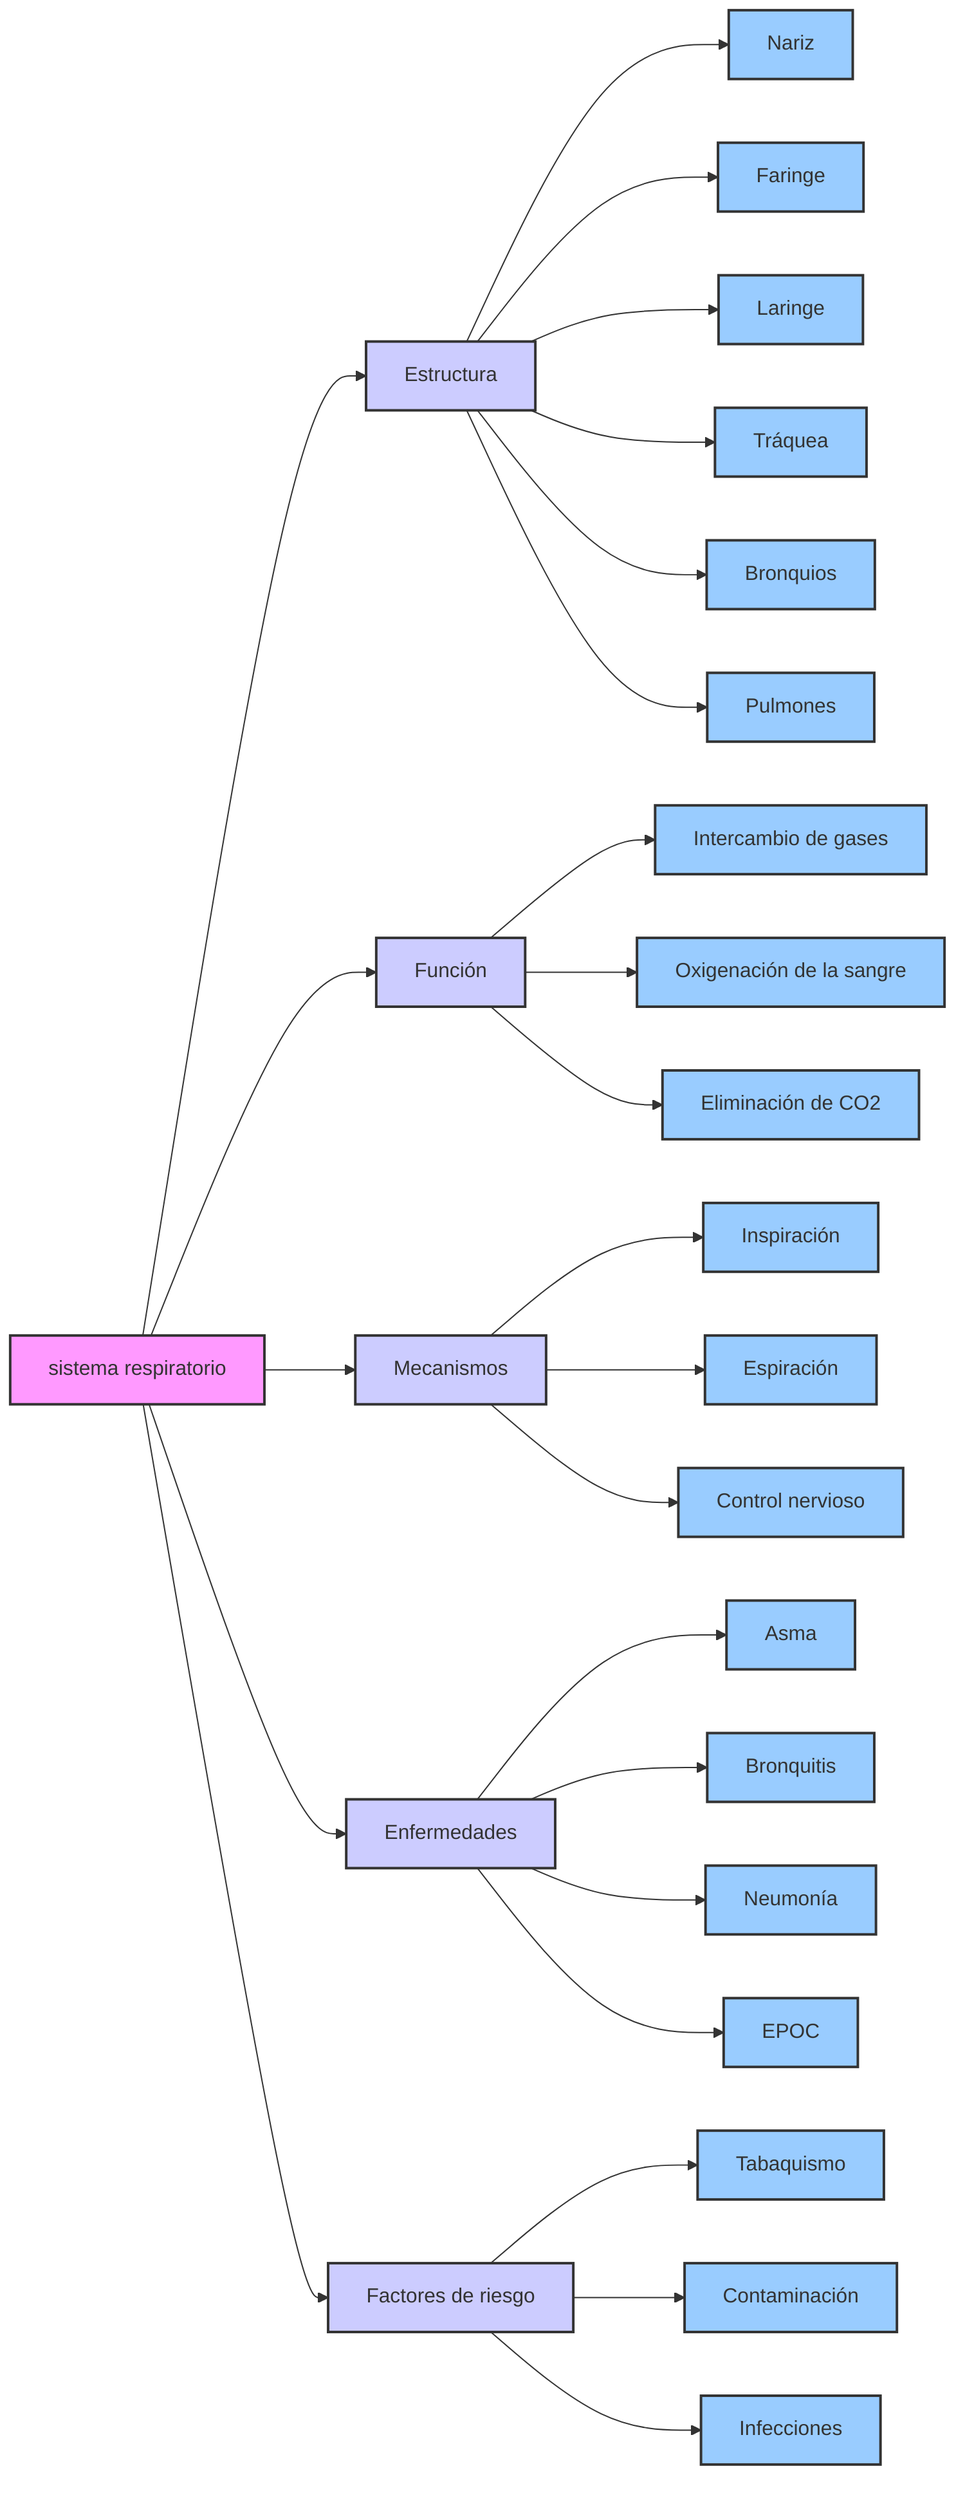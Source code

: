 graph LR
    N1_485["sistema respiratorio"]
    style N1_485 fill:#f9f,stroke:#333,stroke-width:2px
    N2_729["Estructura"]
    N1_485 --> N2_729
    style N2_729 fill:#ccf,stroke:#333,stroke-width:2px
    N3_173["Nariz"]
    N2_729 --> N3_173
    style N3_173 fill:#9cf,stroke:#333,stroke-width:2px
    N4_144["Faringe"]
    N2_729 --> N4_144
    style N4_144 fill:#9cf,stroke:#333,stroke-width:2px
    N5_377["Laringe"]
    N2_729 --> N5_377
    style N5_377 fill:#9cf,stroke:#333,stroke-width:2px
    N6_542["Tráquea"]
    N2_729 --> N6_542
    style N6_542 fill:#9cf,stroke:#333,stroke-width:2px
    N7_507["Bronquios"]
    N2_729 --> N7_507
    style N7_507 fill:#9cf,stroke:#333,stroke-width:2px
    N8_830["Pulmones"]
    N2_729 --> N8_830
    style N8_830 fill:#9cf,stroke:#333,stroke-width:2px
    N9_623["Función"]
    N1_485 --> N9_623
    style N9_623 fill:#ccf,stroke:#333,stroke-width:2px
    N10_209["Intercambio de gases"]
    N9_623 --> N10_209
    style N10_209 fill:#9cf,stroke:#333,stroke-width:2px
    N11_695["Oxigenación de la sangre"]
    N9_623 --> N11_695
    style N11_695 fill:#9cf,stroke:#333,stroke-width:2px
    N12_936["Eliminación de CO2"]
    N9_623 --> N12_936
    style N12_936 fill:#9cf,stroke:#333,stroke-width:2px
    N13_114["Mecanismos"]
    N1_485 --> N13_114
    style N13_114 fill:#ccf,stroke:#333,stroke-width:2px
    N14_807["Inspiración"]
    N13_114 --> N14_807
    style N14_807 fill:#9cf,stroke:#333,stroke-width:2px
    N15_474["Espiración"]
    N13_114 --> N15_474
    style N15_474 fill:#9cf,stroke:#333,stroke-width:2px
    N16_412["Control nervioso"]
    N13_114 --> N16_412
    style N16_412 fill:#9cf,stroke:#333,stroke-width:2px
    N17_414["Enfermedades"]
    N1_485 --> N17_414
    style N17_414 fill:#ccf,stroke:#333,stroke-width:2px
    N18_503["Asma"]
    N17_414 --> N18_503
    style N18_503 fill:#9cf,stroke:#333,stroke-width:2px
    N19_574["Bronquitis"]
    N17_414 --> N19_574
    style N19_574 fill:#9cf,stroke:#333,stroke-width:2px
    N20_667["Neumonía"]
    N17_414 --> N20_667
    style N20_667 fill:#9cf,stroke:#333,stroke-width:2px
    N21_154["EPOC"]
    N17_414 --> N21_154
    style N21_154 fill:#9cf,stroke:#333,stroke-width:2px
    N22_433["Factores de riesgo"]
    N1_485 --> N22_433
    style N22_433 fill:#ccf,stroke:#333,stroke-width:2px
    N23_601["Tabaquismo"]
    N22_433 --> N23_601
    style N23_601 fill:#9cf,stroke:#333,stroke-width:2px
    N24_932["Contaminación"]
    N22_433 --> N24_932
    style N24_932 fill:#9cf,stroke:#333,stroke-width:2px
    N25_526["Infecciones"]
    N22_433 --> N25_526
    style N25_526 fill:#9cf,stroke:#333,stroke-width:2px